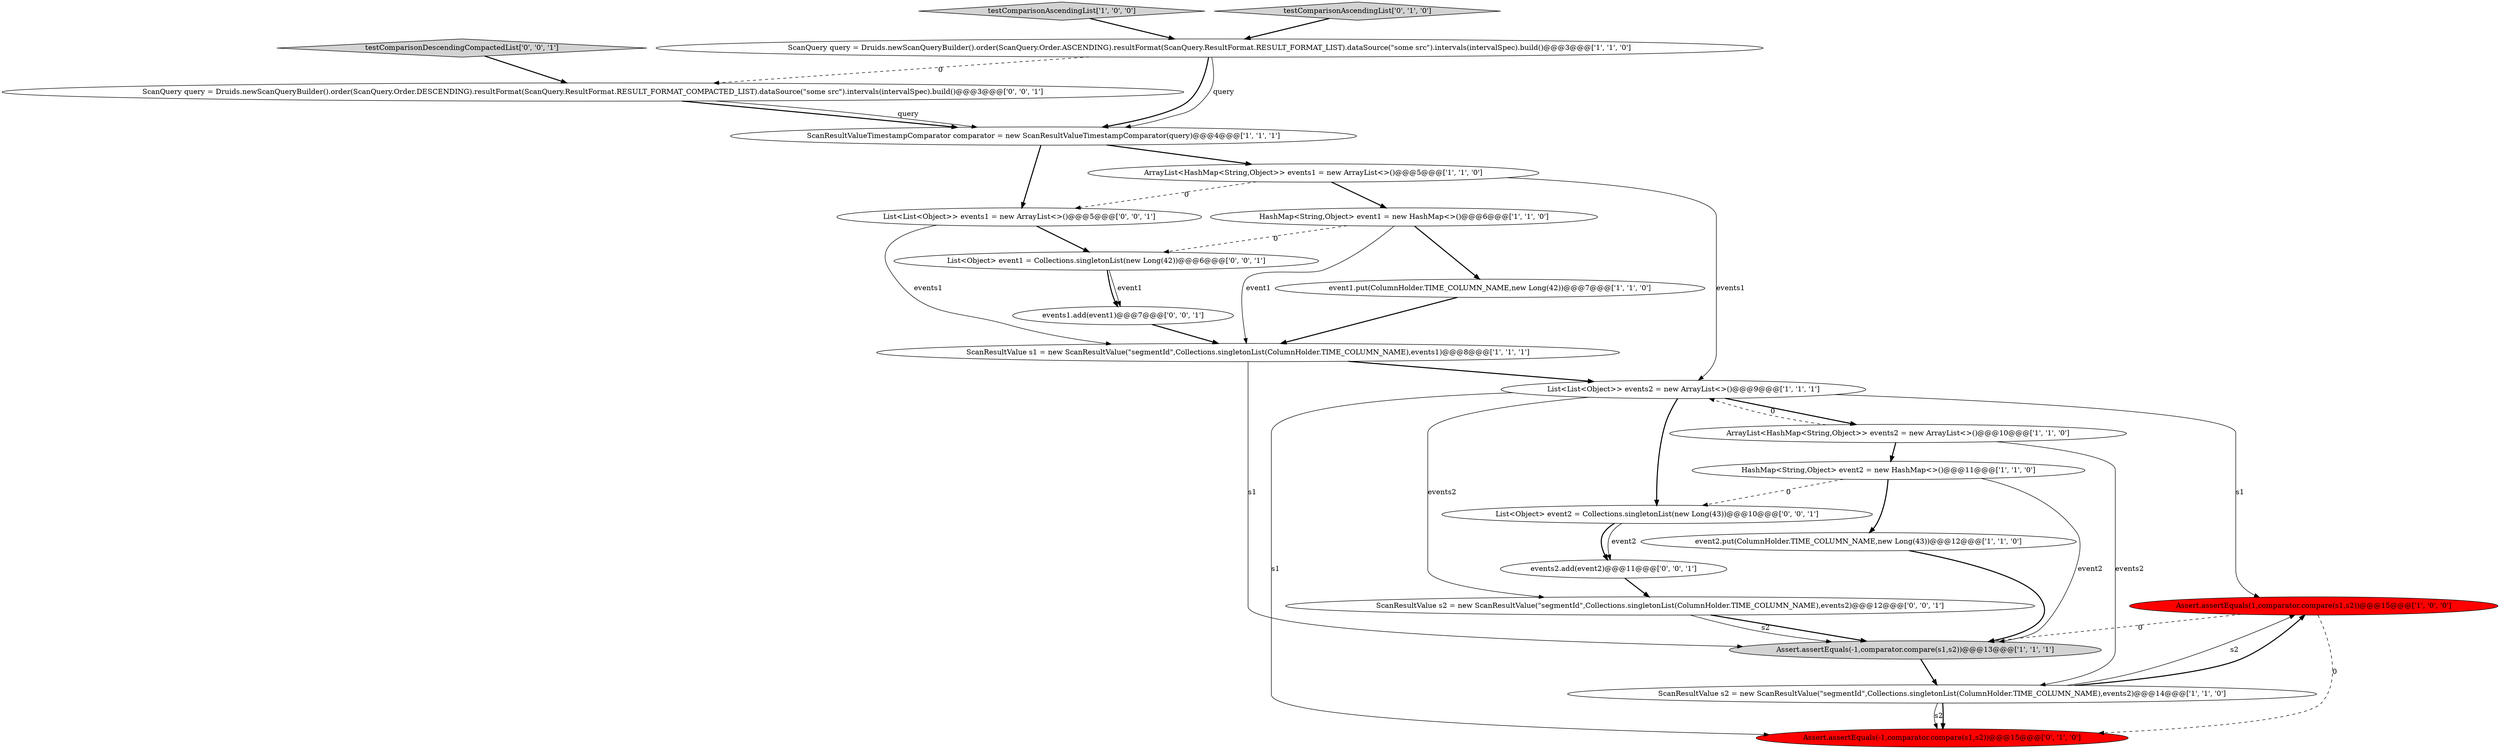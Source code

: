 digraph {
4 [style = filled, label = "List<List<Object>> events2 = new ArrayList<>()@@@9@@@['1', '1', '1']", fillcolor = white, shape = ellipse image = "AAA0AAABBB1BBB"];
22 [style = filled, label = "ScanQuery query = Druids.newScanQueryBuilder().order(ScanQuery.Order.DESCENDING).resultFormat(ScanQuery.ResultFormat.RESULT_FORMAT_COMPACTED_LIST).dataSource(\"some src\").intervals(intervalSpec).build()@@@3@@@['0', '0', '1']", fillcolor = white, shape = ellipse image = "AAA0AAABBB3BBB"];
3 [style = filled, label = "Assert.assertEquals(1,comparator.compare(s1,s2))@@@15@@@['1', '0', '0']", fillcolor = red, shape = ellipse image = "AAA1AAABBB1BBB"];
0 [style = filled, label = "ScanResultValue s1 = new ScanResultValue(\"segmentId\",Collections.singletonList(ColumnHolder.TIME_COLUMN_NAME),events1)@@@8@@@['1', '1', '1']", fillcolor = white, shape = ellipse image = "AAA0AAABBB1BBB"];
8 [style = filled, label = "ScanQuery query = Druids.newScanQueryBuilder().order(ScanQuery.Order.ASCENDING).resultFormat(ScanQuery.ResultFormat.RESULT_FORMAT_LIST).dataSource(\"some src\").intervals(intervalSpec).build()@@@3@@@['1', '1', '0']", fillcolor = white, shape = ellipse image = "AAA0AAABBB1BBB"];
19 [style = filled, label = "List<Object> event1 = Collections.singletonList(new Long(42))@@@6@@@['0', '0', '1']", fillcolor = white, shape = ellipse image = "AAA0AAABBB3BBB"];
12 [style = filled, label = "HashMap<String,Object> event2 = new HashMap<>()@@@11@@@['1', '1', '0']", fillcolor = white, shape = ellipse image = "AAA0AAABBB1BBB"];
18 [style = filled, label = "ScanResultValue s2 = new ScanResultValue(\"segmentId\",Collections.singletonList(ColumnHolder.TIME_COLUMN_NAME),events2)@@@12@@@['0', '0', '1']", fillcolor = white, shape = ellipse image = "AAA0AAABBB3BBB"];
20 [style = filled, label = "List<Object> event2 = Collections.singletonList(new Long(43))@@@10@@@['0', '0', '1']", fillcolor = white, shape = ellipse image = "AAA0AAABBB3BBB"];
6 [style = filled, label = "testComparisonAscendingList['1', '0', '0']", fillcolor = lightgray, shape = diamond image = "AAA0AAABBB1BBB"];
15 [style = filled, label = "Assert.assertEquals(-1,comparator.compare(s1,s2))@@@15@@@['0', '1', '0']", fillcolor = red, shape = ellipse image = "AAA1AAABBB2BBB"];
17 [style = filled, label = "List<List<Object>> events1 = new ArrayList<>()@@@5@@@['0', '0', '1']", fillcolor = white, shape = ellipse image = "AAA0AAABBB3BBB"];
5 [style = filled, label = "ScanResultValueTimestampComparator comparator = new ScanResultValueTimestampComparator(query)@@@4@@@['1', '1', '1']", fillcolor = white, shape = ellipse image = "AAA0AAABBB1BBB"];
23 [style = filled, label = "events1.add(event1)@@@7@@@['0', '0', '1']", fillcolor = white, shape = ellipse image = "AAA0AAABBB3BBB"];
7 [style = filled, label = "event2.put(ColumnHolder.TIME_COLUMN_NAME,new Long(43))@@@12@@@['1', '1', '0']", fillcolor = white, shape = ellipse image = "AAA0AAABBB1BBB"];
2 [style = filled, label = "event1.put(ColumnHolder.TIME_COLUMN_NAME,new Long(42))@@@7@@@['1', '1', '0']", fillcolor = white, shape = ellipse image = "AAA0AAABBB1BBB"];
14 [style = filled, label = "testComparisonAscendingList['0', '1', '0']", fillcolor = lightgray, shape = diamond image = "AAA0AAABBB2BBB"];
1 [style = filled, label = "ScanResultValue s2 = new ScanResultValue(\"segmentId\",Collections.singletonList(ColumnHolder.TIME_COLUMN_NAME),events2)@@@14@@@['1', '1', '0']", fillcolor = white, shape = ellipse image = "AAA0AAABBB1BBB"];
13 [style = filled, label = "ArrayList<HashMap<String,Object>> events1 = new ArrayList<>()@@@5@@@['1', '1', '0']", fillcolor = white, shape = ellipse image = "AAA0AAABBB1BBB"];
16 [style = filled, label = "events2.add(event2)@@@11@@@['0', '0', '1']", fillcolor = white, shape = ellipse image = "AAA0AAABBB3BBB"];
11 [style = filled, label = "Assert.assertEquals(-1,comparator.compare(s1,s2))@@@13@@@['1', '1', '1']", fillcolor = lightgray, shape = ellipse image = "AAA0AAABBB1BBB"];
9 [style = filled, label = "ArrayList<HashMap<String,Object>> events2 = new ArrayList<>()@@@10@@@['1', '1', '0']", fillcolor = white, shape = ellipse image = "AAA0AAABBB1BBB"];
10 [style = filled, label = "HashMap<String,Object> event1 = new HashMap<>()@@@6@@@['1', '1', '0']", fillcolor = white, shape = ellipse image = "AAA0AAABBB1BBB"];
21 [style = filled, label = "testComparisonDescendingCompactedList['0', '0', '1']", fillcolor = lightgray, shape = diamond image = "AAA0AAABBB3BBB"];
1->3 [style = solid, label="s2"];
13->10 [style = bold, label=""];
19->23 [style = solid, label="event1"];
4->9 [style = bold, label=""];
7->11 [style = bold, label=""];
16->18 [style = bold, label=""];
12->20 [style = dashed, label="0"];
9->4 [style = dashed, label="0"];
11->1 [style = bold, label=""];
10->19 [style = dashed, label="0"];
1->15 [style = solid, label="s2"];
12->11 [style = solid, label="event2"];
1->15 [style = bold, label=""];
18->11 [style = bold, label=""];
10->0 [style = solid, label="event1"];
1->3 [style = bold, label=""];
13->17 [style = dashed, label="0"];
9->1 [style = solid, label="events2"];
5->17 [style = bold, label=""];
23->0 [style = bold, label=""];
22->5 [style = bold, label=""];
17->19 [style = bold, label=""];
12->7 [style = bold, label=""];
4->3 [style = solid, label="s1"];
17->0 [style = solid, label="events1"];
8->22 [style = dashed, label="0"];
2->0 [style = bold, label=""];
20->16 [style = bold, label=""];
8->5 [style = bold, label=""];
8->5 [style = solid, label="query"];
0->4 [style = bold, label=""];
0->11 [style = solid, label="s1"];
21->22 [style = bold, label=""];
19->23 [style = bold, label=""];
5->13 [style = bold, label=""];
6->8 [style = bold, label=""];
18->11 [style = solid, label="s2"];
4->20 [style = bold, label=""];
3->15 [style = dashed, label="0"];
4->18 [style = solid, label="events2"];
10->2 [style = bold, label=""];
14->8 [style = bold, label=""];
9->12 [style = bold, label=""];
22->5 [style = solid, label="query"];
4->15 [style = solid, label="s1"];
20->16 [style = solid, label="event2"];
3->11 [style = dashed, label="0"];
13->4 [style = solid, label="events1"];
}
